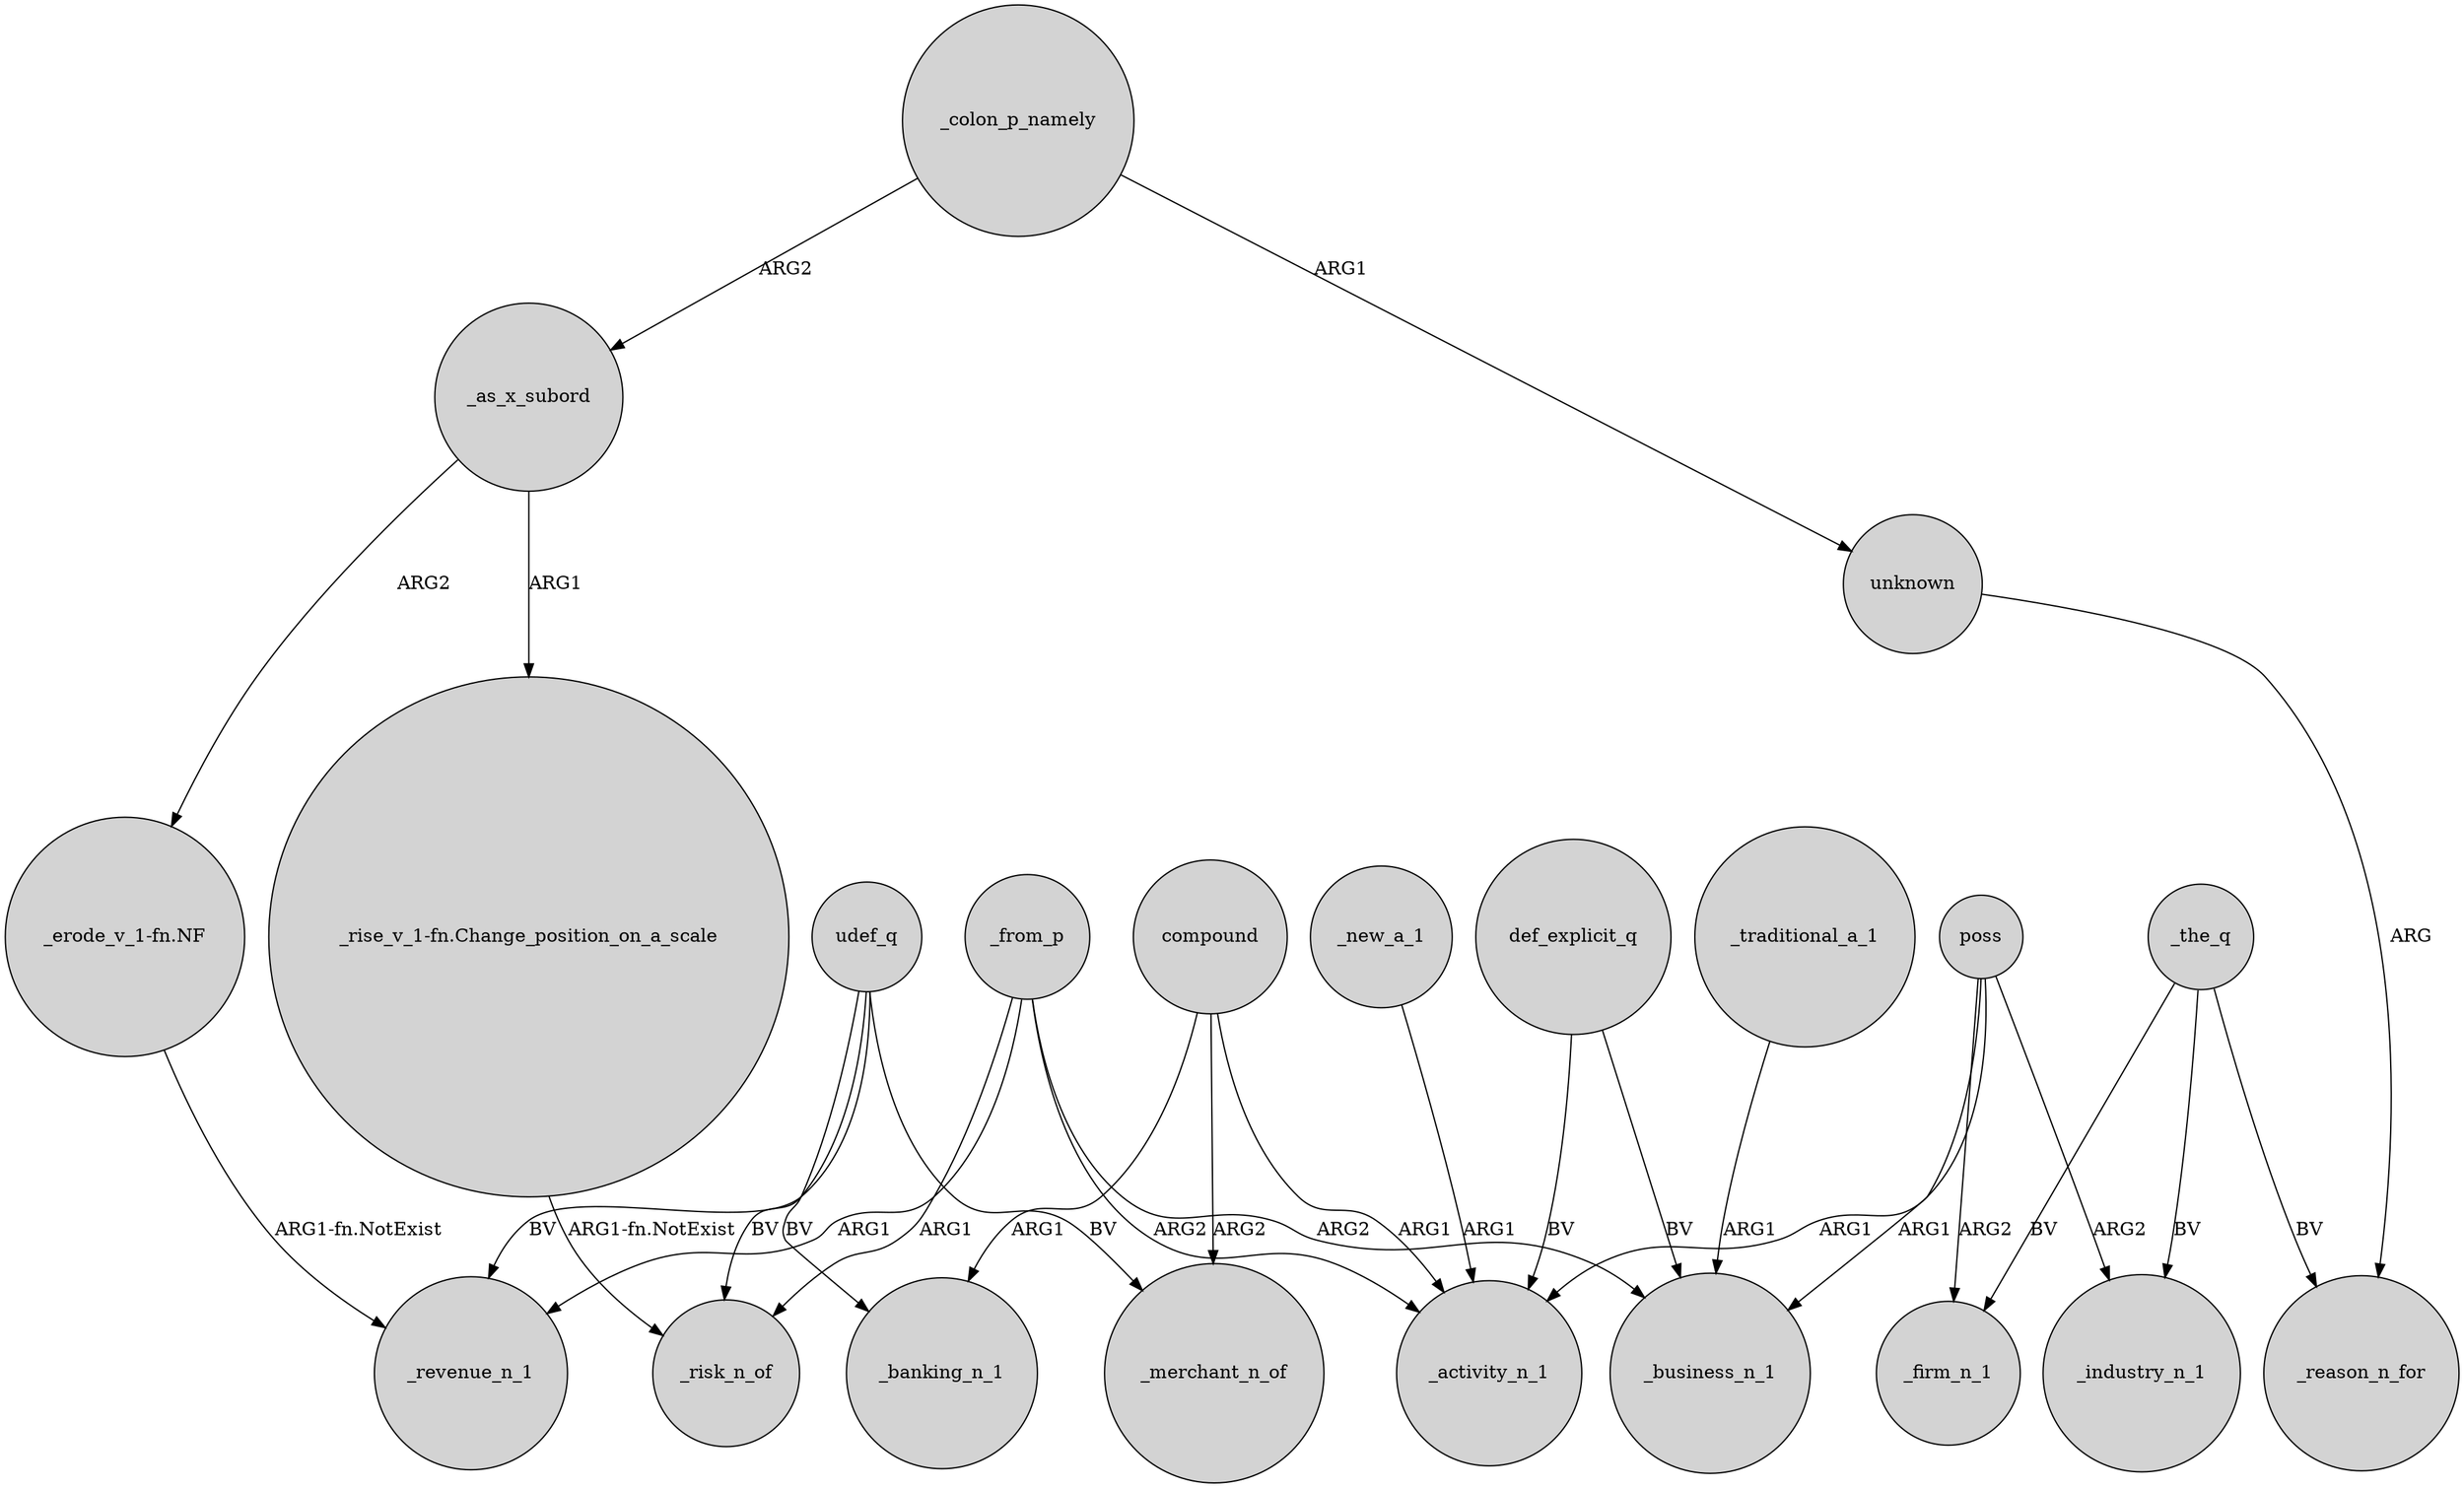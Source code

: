 digraph {
	node [shape=circle style=filled]
	udef_q -> _risk_n_of [label=BV]
	udef_q -> _merchant_n_of [label=BV]
	"_rise_v_1-fn.Change_position_on_a_scale" -> _risk_n_of [label="ARG1-fn.NotExist"]
	unknown -> _reason_n_for [label=ARG]
	_from_p -> _risk_n_of [label=ARG1]
	_as_x_subord -> "_rise_v_1-fn.Change_position_on_a_scale" [label=ARG1]
	def_explicit_q -> _activity_n_1 [label=BV]
	poss -> _business_n_1 [label=ARG1]
	poss -> _industry_n_1 [label=ARG2]
	_the_q -> _industry_n_1 [label=BV]
	_from_p -> _revenue_n_1 [label=ARG1]
	_colon_p_namely -> unknown [label=ARG1]
	_from_p -> _activity_n_1 [label=ARG2]
	udef_q -> _revenue_n_1 [label=BV]
	compound -> _banking_n_1 [label=ARG1]
	poss -> _activity_n_1 [label=ARG1]
	_traditional_a_1 -> _business_n_1 [label=ARG1]
	compound -> _activity_n_1 [label=ARG1]
	poss -> _firm_n_1 [label=ARG2]
	_the_q -> _firm_n_1 [label=BV]
	_from_p -> _business_n_1 [label=ARG2]
	_as_x_subord -> "_erode_v_1-fn.NF" [label=ARG2]
	compound -> _merchant_n_of [label=ARG2]
	_colon_p_namely -> _as_x_subord [label=ARG2]
	udef_q -> _banking_n_1 [label=BV]
	_the_q -> _reason_n_for [label=BV]
	_new_a_1 -> _activity_n_1 [label=ARG1]
	"_erode_v_1-fn.NF" -> _revenue_n_1 [label="ARG1-fn.NotExist"]
	def_explicit_q -> _business_n_1 [label=BV]
}
